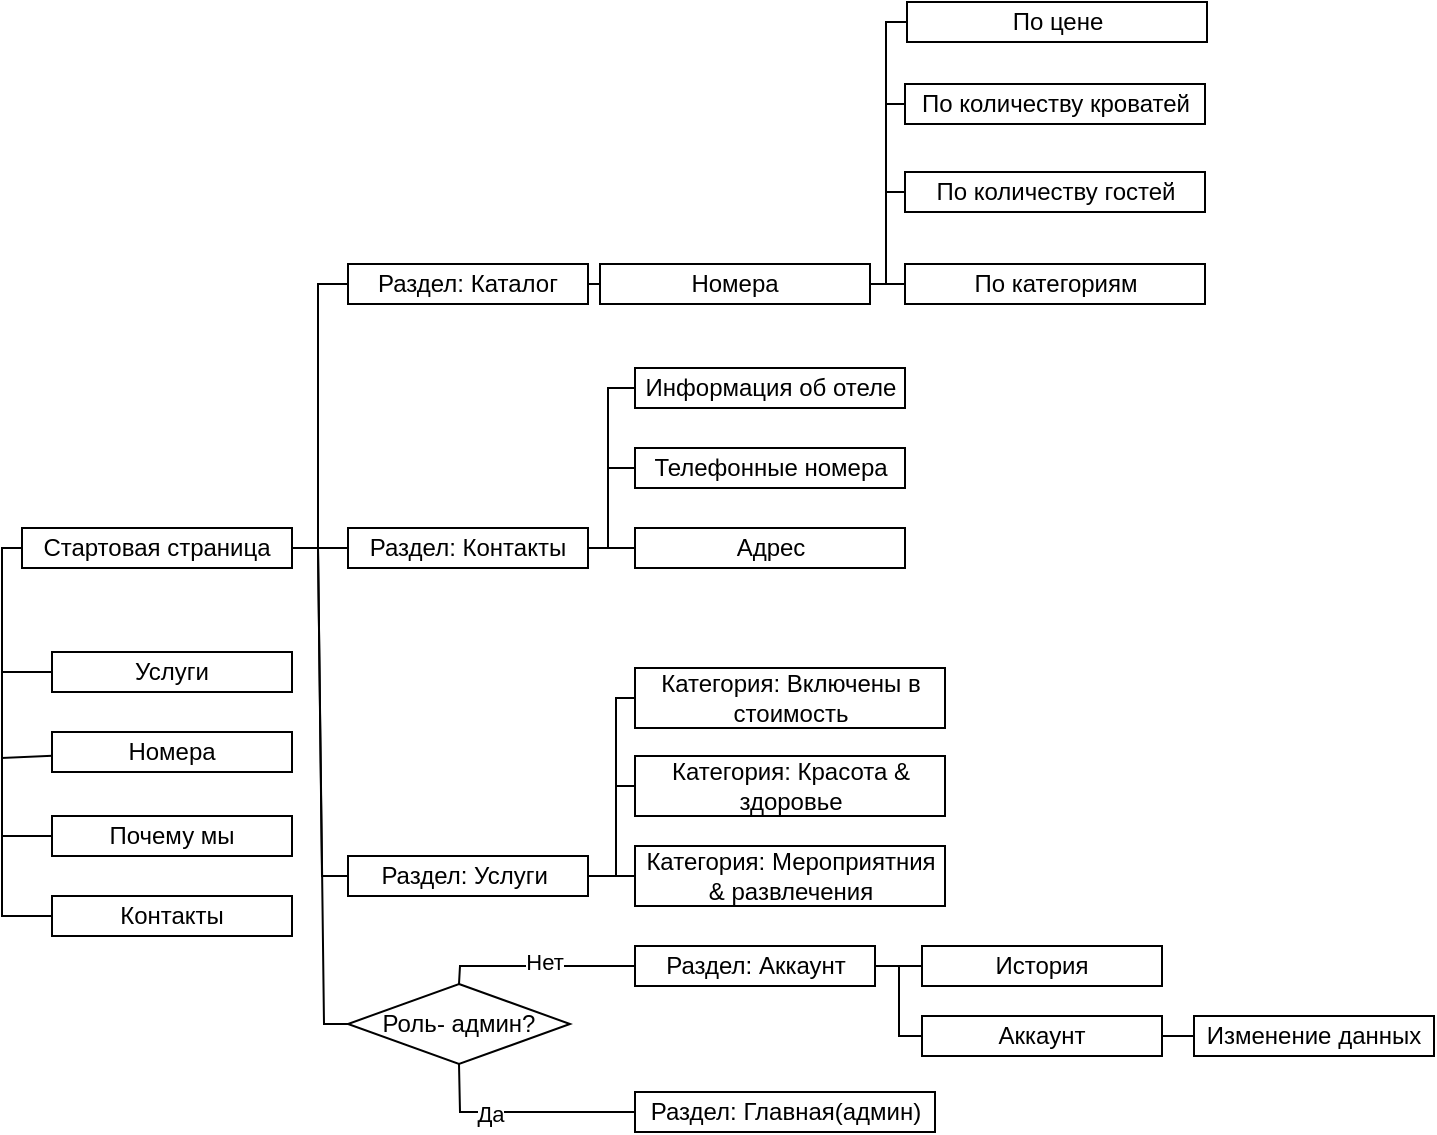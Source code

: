 <mxfile version="22.1.2" type="device" pages="4">
  <diagram name="Логическая (1)" id="8nunTRnJnk0Z7Gpdhql-">
    <mxGraphModel dx="1295" dy="768" grid="0" gridSize="10" guides="1" tooltips="1" connect="1" arrows="1" fold="1" page="1" pageScale="1" pageWidth="1169" pageHeight="827" math="0" shadow="0">
      <root>
        <mxCell id="0" />
        <mxCell id="1" parent="0" />
        <mxCell id="D01IqpzcgCZlbl3rqyAx-9" value="Номера" style="rounded=0;whiteSpace=wrap;html=1;" parent="1" vertex="1">
          <mxGeometry x="67" y="423" width="120" height="20" as="geometry" />
        </mxCell>
        <mxCell id="D01IqpzcgCZlbl3rqyAx-8" value="Почему мы" style="rounded=0;whiteSpace=wrap;html=1;" parent="1" vertex="1">
          <mxGeometry x="67" y="465" width="120" height="20" as="geometry" />
        </mxCell>
        <mxCell id="D01IqpzcgCZlbl3rqyAx-1" value="Стартовая страница" style="rounded=0;whiteSpace=wrap;html=1;" parent="1" vertex="1">
          <mxGeometry x="52" y="321" width="135" height="20" as="geometry" />
        </mxCell>
        <mxCell id="D01IqpzcgCZlbl3rqyAx-3" value="Раздел: Каталог" style="rounded=0;whiteSpace=wrap;html=1;" parent="1" vertex="1">
          <mxGeometry x="215" y="189" width="120" height="20" as="geometry" />
        </mxCell>
        <mxCell id="D01IqpzcgCZlbl3rqyAx-4" value="Раздел: Контакты" style="rounded=0;whiteSpace=wrap;html=1;" parent="1" vertex="1">
          <mxGeometry x="215" y="321" width="120" height="20" as="geometry" />
        </mxCell>
        <mxCell id="D01IqpzcgCZlbl3rqyAx-5" value="Раздел: Услуги&amp;nbsp;" style="rounded=0;whiteSpace=wrap;html=1;" parent="1" vertex="1">
          <mxGeometry x="215" y="485" width="120" height="20" as="geometry" />
        </mxCell>
        <mxCell id="D01IqpzcgCZlbl3rqyAx-7" value="Услуги" style="rounded=0;whiteSpace=wrap;html=1;" parent="1" vertex="1">
          <mxGeometry x="67" y="383" width="120" height="20" as="geometry" />
        </mxCell>
        <mxCell id="D01IqpzcgCZlbl3rqyAx-10" value="Контакты" style="rounded=0;whiteSpace=wrap;html=1;" parent="1" vertex="1">
          <mxGeometry x="67" y="505" width="120" height="20" as="geometry" />
        </mxCell>
        <mxCell id="D01IqpzcgCZlbl3rqyAx-11" value="Телефонные номера" style="rounded=0;whiteSpace=wrap;html=1;" parent="1" vertex="1">
          <mxGeometry x="358.5" y="281" width="135" height="20" as="geometry" />
        </mxCell>
        <mxCell id="D01IqpzcgCZlbl3rqyAx-12" value="Адрес" style="rounded=0;whiteSpace=wrap;html=1;" parent="1" vertex="1">
          <mxGeometry x="358.5" y="321" width="135" height="20" as="geometry" />
        </mxCell>
        <mxCell id="D01IqpzcgCZlbl3rqyAx-13" value="Категория: Включены в стоимость" style="rounded=0;whiteSpace=wrap;html=1;" parent="1" vertex="1">
          <mxGeometry x="358.5" y="391" width="155" height="30" as="geometry" />
        </mxCell>
        <mxCell id="D01IqpzcgCZlbl3rqyAx-14" value="Категория: Красота &amp;amp; здоровье" style="rounded=0;whiteSpace=wrap;html=1;" parent="1" vertex="1">
          <mxGeometry x="358.5" y="435" width="155" height="30" as="geometry" />
        </mxCell>
        <mxCell id="D01IqpzcgCZlbl3rqyAx-15" value="Категория: Мероприятния &amp;amp; развлечения" style="rounded=0;whiteSpace=wrap;html=1;" parent="1" vertex="1">
          <mxGeometry x="358.5" y="480" width="155" height="30" as="geometry" />
        </mxCell>
        <mxCell id="D01IqpzcgCZlbl3rqyAx-20" value="Раздел: Главная(админ)" style="rounded=0;whiteSpace=wrap;html=1;" parent="1" vertex="1">
          <mxGeometry x="358.5" y="603" width="150" height="20" as="geometry" />
        </mxCell>
        <mxCell id="D01IqpzcgCZlbl3rqyAx-21" value="Информация об отеле" style="rounded=0;whiteSpace=wrap;html=1;" parent="1" vertex="1">
          <mxGeometry x="358.5" y="241" width="135" height="20" as="geometry" />
        </mxCell>
        <mxCell id="D01IqpzcgCZlbl3rqyAx-25" value="" style="endArrow=none;html=1;rounded=0;entryX=0;entryY=0.5;entryDx=0;entryDy=0;" parent="1" source="D01IqpzcgCZlbl3rqyAx-1" target="D01IqpzcgCZlbl3rqyAx-4" edge="1">
          <mxGeometry width="50" height="50" relative="1" as="geometry">
            <mxPoint x="262" y="361" as="sourcePoint" />
            <mxPoint x="312" y="311" as="targetPoint" />
          </mxGeometry>
        </mxCell>
        <mxCell id="D01IqpzcgCZlbl3rqyAx-26" value="" style="endArrow=none;html=1;rounded=0;entryX=0;entryY=0.5;entryDx=0;entryDy=0;exitX=1;exitY=0.5;exitDx=0;exitDy=0;" parent="1" source="D01IqpzcgCZlbl3rqyAx-1" target="D01IqpzcgCZlbl3rqyAx-3" edge="1">
          <mxGeometry width="50" height="50" relative="1" as="geometry">
            <mxPoint x="269" y="304" as="sourcePoint" />
            <mxPoint x="319" y="254" as="targetPoint" />
            <Array as="points">
              <mxPoint x="200" y="331" />
              <mxPoint x="200" y="199" />
            </Array>
          </mxGeometry>
        </mxCell>
        <mxCell id="D01IqpzcgCZlbl3rqyAx-27" value="" style="endArrow=none;html=1;rounded=0;entryX=0;entryY=0.5;entryDx=0;entryDy=0;exitX=1;exitY=0.5;exitDx=0;exitDy=0;" parent="1" source="D01IqpzcgCZlbl3rqyAx-1" target="D01IqpzcgCZlbl3rqyAx-5" edge="1">
          <mxGeometry width="50" height="50" relative="1" as="geometry">
            <mxPoint x="247" y="390" as="sourcePoint" />
            <mxPoint x="297" y="340" as="targetPoint" />
            <Array as="points">
              <mxPoint x="200" y="331" />
              <mxPoint x="202" y="495" />
            </Array>
          </mxGeometry>
        </mxCell>
        <mxCell id="D01IqpzcgCZlbl3rqyAx-30" value="Номера" style="rounded=0;whiteSpace=wrap;html=1;" parent="1" vertex="1">
          <mxGeometry x="341" y="189" width="135" height="20" as="geometry" />
        </mxCell>
        <mxCell id="D01IqpzcgCZlbl3rqyAx-33" value="По количеству гостей" style="rounded=0;whiteSpace=wrap;html=1;" parent="1" vertex="1">
          <mxGeometry x="493.5" y="143" width="150" height="20" as="geometry" />
        </mxCell>
        <mxCell id="D01IqpzcgCZlbl3rqyAx-34" value="По категориям" style="rounded=0;whiteSpace=wrap;html=1;" parent="1" vertex="1">
          <mxGeometry x="493.5" y="189" width="150" height="20" as="geometry" />
        </mxCell>
        <mxCell id="D01IqpzcgCZlbl3rqyAx-35" value="По количеству кроватей" style="rounded=0;whiteSpace=wrap;html=1;" parent="1" vertex="1">
          <mxGeometry x="493.5" y="99" width="150" height="20" as="geometry" />
        </mxCell>
        <mxCell id="D01IqpzcgCZlbl3rqyAx-36" value="По цене" style="rounded=0;whiteSpace=wrap;html=1;" parent="1" vertex="1">
          <mxGeometry x="494.5" y="58" width="150" height="20" as="geometry" />
        </mxCell>
        <mxCell id="D01IqpzcgCZlbl3rqyAx-37" value="" style="endArrow=none;html=1;rounded=0;entryX=0;entryY=0.5;entryDx=0;entryDy=0;exitX=1;exitY=0.5;exitDx=0;exitDy=0;" parent="1" source="D01IqpzcgCZlbl3rqyAx-3" target="D01IqpzcgCZlbl3rqyAx-30" edge="1">
          <mxGeometry width="50" height="50" relative="1" as="geometry">
            <mxPoint x="314" y="374" as="sourcePoint" />
            <mxPoint x="364" y="324" as="targetPoint" />
          </mxGeometry>
        </mxCell>
        <mxCell id="D01IqpzcgCZlbl3rqyAx-38" value="" style="endArrow=none;html=1;rounded=0;entryX=0;entryY=0.5;entryDx=0;entryDy=0;exitX=1;exitY=0.5;exitDx=0;exitDy=0;" parent="1" source="D01IqpzcgCZlbl3rqyAx-4" target="D01IqpzcgCZlbl3rqyAx-21" edge="1">
          <mxGeometry width="50" height="50" relative="1" as="geometry">
            <mxPoint x="314" y="341" as="sourcePoint" />
            <mxPoint x="364" y="291" as="targetPoint" />
            <Array as="points">
              <mxPoint x="345" y="331" />
              <mxPoint x="345" y="251" />
            </Array>
          </mxGeometry>
        </mxCell>
        <mxCell id="D01IqpzcgCZlbl3rqyAx-39" value="" style="endArrow=none;html=1;rounded=0;entryX=0;entryY=0.5;entryDx=0;entryDy=0;exitX=1;exitY=0.5;exitDx=0;exitDy=0;" parent="1" source="D01IqpzcgCZlbl3rqyAx-4" target="D01IqpzcgCZlbl3rqyAx-11" edge="1">
          <mxGeometry width="50" height="50" relative="1" as="geometry">
            <mxPoint x="314" y="341" as="sourcePoint" />
            <mxPoint x="364" y="291" as="targetPoint" />
            <Array as="points">
              <mxPoint x="345" y="331" />
              <mxPoint x="345" y="291" />
            </Array>
          </mxGeometry>
        </mxCell>
        <mxCell id="D01IqpzcgCZlbl3rqyAx-42" value="" style="endArrow=none;html=1;rounded=0;entryX=0;entryY=0.5;entryDx=0;entryDy=0;exitX=1;exitY=0.5;exitDx=0;exitDy=0;" parent="1" source="D01IqpzcgCZlbl3rqyAx-4" target="D01IqpzcgCZlbl3rqyAx-12" edge="1">
          <mxGeometry width="50" height="50" relative="1" as="geometry">
            <mxPoint x="356" y="351" as="sourcePoint" />
            <mxPoint x="406" y="301" as="targetPoint" />
          </mxGeometry>
        </mxCell>
        <mxCell id="D01IqpzcgCZlbl3rqyAx-43" value="" style="endArrow=none;html=1;rounded=0;entryX=0;entryY=0.5;entryDx=0;entryDy=0;exitX=1;exitY=0.5;exitDx=0;exitDy=0;" parent="1" source="D01IqpzcgCZlbl3rqyAx-5" target="D01IqpzcgCZlbl3rqyAx-13" edge="1">
          <mxGeometry width="50" height="50" relative="1" as="geometry">
            <mxPoint x="353" y="454" as="sourcePoint" />
            <mxPoint x="403" y="404" as="targetPoint" />
            <Array as="points">
              <mxPoint x="349" y="495" />
              <mxPoint x="349" y="406" />
            </Array>
          </mxGeometry>
        </mxCell>
        <mxCell id="D01IqpzcgCZlbl3rqyAx-44" value="" style="endArrow=none;html=1;rounded=0;entryX=0;entryY=0.5;entryDx=0;entryDy=0;exitX=1;exitY=0.5;exitDx=0;exitDy=0;" parent="1" source="D01IqpzcgCZlbl3rqyAx-5" target="D01IqpzcgCZlbl3rqyAx-14" edge="1">
          <mxGeometry width="50" height="50" relative="1" as="geometry">
            <mxPoint x="353" y="454" as="sourcePoint" />
            <mxPoint x="403" y="404" as="targetPoint" />
            <Array as="points">
              <mxPoint x="349" y="495" />
              <mxPoint x="349" y="450" />
            </Array>
          </mxGeometry>
        </mxCell>
        <mxCell id="D01IqpzcgCZlbl3rqyAx-46" value="" style="endArrow=none;html=1;rounded=0;entryX=1;entryY=0.5;entryDx=0;entryDy=0;exitX=0;exitY=0.5;exitDx=0;exitDy=0;" parent="1" source="D01IqpzcgCZlbl3rqyAx-36" target="D01IqpzcgCZlbl3rqyAx-30" edge="1">
          <mxGeometry width="50" height="50" relative="1" as="geometry">
            <mxPoint x="549" y="289" as="sourcePoint" />
            <mxPoint x="599" y="239" as="targetPoint" />
            <Array as="points">
              <mxPoint x="484" y="68" />
              <mxPoint x="484" y="199" />
            </Array>
          </mxGeometry>
        </mxCell>
        <mxCell id="D01IqpzcgCZlbl3rqyAx-47" value="" style="endArrow=none;html=1;rounded=0;entryX=0;entryY=0.5;entryDx=0;entryDy=0;exitX=1;exitY=0.5;exitDx=0;exitDy=0;" parent="1" source="D01IqpzcgCZlbl3rqyAx-30" target="D01IqpzcgCZlbl3rqyAx-35" edge="1">
          <mxGeometry width="50" height="50" relative="1" as="geometry">
            <mxPoint x="523" y="185" as="sourcePoint" />
            <mxPoint x="573" y="135" as="targetPoint" />
            <Array as="points">
              <mxPoint x="484" y="199" />
              <mxPoint x="484" y="109" />
            </Array>
          </mxGeometry>
        </mxCell>
        <mxCell id="D01IqpzcgCZlbl3rqyAx-48" value="" style="endArrow=none;html=1;rounded=0;entryX=0;entryY=0.5;entryDx=0;entryDy=0;exitX=1;exitY=0.5;exitDx=0;exitDy=0;" parent="1" source="D01IqpzcgCZlbl3rqyAx-30" target="D01IqpzcgCZlbl3rqyAx-33" edge="1">
          <mxGeometry width="50" height="50" relative="1" as="geometry">
            <mxPoint x="523" y="185" as="sourcePoint" />
            <mxPoint x="573" y="135" as="targetPoint" />
            <Array as="points">
              <mxPoint x="484" y="199" />
              <mxPoint x="484" y="153" />
            </Array>
          </mxGeometry>
        </mxCell>
        <mxCell id="D01IqpzcgCZlbl3rqyAx-49" value="" style="endArrow=none;html=1;rounded=0;entryX=0;entryY=0.5;entryDx=0;entryDy=0;" parent="1" source="D01IqpzcgCZlbl3rqyAx-30" target="D01IqpzcgCZlbl3rqyAx-34" edge="1">
          <mxGeometry width="50" height="50" relative="1" as="geometry">
            <mxPoint x="523" y="185" as="sourcePoint" />
            <mxPoint x="573" y="135" as="targetPoint" />
          </mxGeometry>
        </mxCell>
        <mxCell id="D01IqpzcgCZlbl3rqyAx-50" value="" style="endArrow=none;html=1;rounded=0;entryX=0;entryY=0.5;entryDx=0;entryDy=0;exitX=0;exitY=0.5;exitDx=0;exitDy=0;" parent="1" source="D01IqpzcgCZlbl3rqyAx-10" target="D01IqpzcgCZlbl3rqyAx-1" edge="1">
          <mxGeometry width="50" height="50" relative="1" as="geometry">
            <mxPoint x="327" y="478" as="sourcePoint" />
            <mxPoint x="377" y="428" as="targetPoint" />
            <Array as="points">
              <mxPoint x="42" y="515" />
              <mxPoint x="42" y="331" />
            </Array>
          </mxGeometry>
        </mxCell>
        <mxCell id="D01IqpzcgCZlbl3rqyAx-51" value="" style="endArrow=none;html=1;rounded=0;entryX=0;entryY=0.5;entryDx=0;entryDy=0;exitX=0;exitY=0.5;exitDx=0;exitDy=0;" parent="1" source="D01IqpzcgCZlbl3rqyAx-8" target="D01IqpzcgCZlbl3rqyAx-1" edge="1">
          <mxGeometry width="50" height="50" relative="1" as="geometry">
            <mxPoint x="327" y="478" as="sourcePoint" />
            <mxPoint x="377" y="428" as="targetPoint" />
            <Array as="points">
              <mxPoint x="42" y="475" />
              <mxPoint x="42" y="331" />
            </Array>
          </mxGeometry>
        </mxCell>
        <mxCell id="D01IqpzcgCZlbl3rqyAx-52" value="" style="endArrow=none;html=1;rounded=0;entryX=0;entryY=0.5;entryDx=0;entryDy=0;exitX=0.002;exitY=0.592;exitDx=0;exitDy=0;exitPerimeter=0;" parent="1" source="D01IqpzcgCZlbl3rqyAx-9" target="D01IqpzcgCZlbl3rqyAx-1" edge="1">
          <mxGeometry width="50" height="50" relative="1" as="geometry">
            <mxPoint x="117" y="448" as="sourcePoint" />
            <mxPoint x="167" y="398" as="targetPoint" />
            <Array as="points">
              <mxPoint x="42" y="436" />
              <mxPoint x="42" y="331" />
            </Array>
          </mxGeometry>
        </mxCell>
        <mxCell id="D01IqpzcgCZlbl3rqyAx-53" value="" style="endArrow=none;html=1;rounded=0;entryX=0;entryY=0.5;entryDx=0;entryDy=0;exitX=0;exitY=0.5;exitDx=0;exitDy=0;" parent="1" source="D01IqpzcgCZlbl3rqyAx-7" target="D01IqpzcgCZlbl3rqyAx-1" edge="1">
          <mxGeometry width="50" height="50" relative="1" as="geometry">
            <mxPoint x="117" y="438" as="sourcePoint" />
            <mxPoint x="167" y="388" as="targetPoint" />
            <Array as="points">
              <mxPoint x="42" y="393" />
              <mxPoint x="42" y="331" />
            </Array>
          </mxGeometry>
        </mxCell>
        <mxCell id="D01IqpzcgCZlbl3rqyAx-54" value="" style="endArrow=none;html=1;rounded=0;exitX=1;exitY=0.5;exitDx=0;exitDy=0;" parent="1" source="D01IqpzcgCZlbl3rqyAx-5" target="D01IqpzcgCZlbl3rqyAx-15" edge="1">
          <mxGeometry width="50" height="50" relative="1" as="geometry">
            <mxPoint x="357" y="508" as="sourcePoint" />
            <mxPoint x="407" y="458" as="targetPoint" />
          </mxGeometry>
        </mxCell>
        <mxCell id="K7b8MULlgVrPVOa8IQEI-1" value="Аккаунт" style="rounded=0;whiteSpace=wrap;html=1;" vertex="1" parent="1">
          <mxGeometry x="502" y="565" width="120" height="20" as="geometry" />
        </mxCell>
        <mxCell id="K7b8MULlgVrPVOa8IQEI-2" value="История" style="rounded=0;whiteSpace=wrap;html=1;" vertex="1" parent="1">
          <mxGeometry x="502" y="530" width="120" height="20" as="geometry" />
        </mxCell>
        <mxCell id="K7b8MULlgVrPVOa8IQEI-3" value="Раздел: Аккаунт" style="rounded=0;whiteSpace=wrap;html=1;" vertex="1" parent="1">
          <mxGeometry x="358.5" y="530" width="120" height="20" as="geometry" />
        </mxCell>
        <mxCell id="K7b8MULlgVrPVOa8IQEI-4" value="Изменение данных" style="rounded=0;whiteSpace=wrap;html=1;" vertex="1" parent="1">
          <mxGeometry x="638" y="565" width="120" height="20" as="geometry" />
        </mxCell>
        <mxCell id="K7b8MULlgVrPVOa8IQEI-6" value="" style="endArrow=none;html=1;rounded=0;entryX=0;entryY=0.5;entryDx=0;entryDy=0;exitX=1;exitY=0.5;exitDx=0;exitDy=0;" edge="1" parent="1" source="K7b8MULlgVrPVOa8IQEI-3" target="K7b8MULlgVrPVOa8IQEI-1">
          <mxGeometry width="50" height="50" relative="1" as="geometry">
            <mxPoint x="545.5" y="581" as="sourcePoint" />
            <mxPoint x="595.5" y="531" as="targetPoint" />
            <Array as="points">
              <mxPoint x="490.5" y="540" />
              <mxPoint x="490.5" y="575" />
            </Array>
          </mxGeometry>
        </mxCell>
        <mxCell id="K7b8MULlgVrPVOa8IQEI-7" value="" style="endArrow=none;html=1;rounded=0;entryX=0;entryY=0.5;entryDx=0;entryDy=0;" edge="1" parent="1" source="K7b8MULlgVrPVOa8IQEI-3" target="K7b8MULlgVrPVOa8IQEI-2">
          <mxGeometry width="50" height="50" relative="1" as="geometry">
            <mxPoint x="545.5" y="581" as="sourcePoint" />
            <mxPoint x="595.5" y="531" as="targetPoint" />
          </mxGeometry>
        </mxCell>
        <mxCell id="K7b8MULlgVrPVOa8IQEI-8" value="" style="endArrow=none;html=1;rounded=0;entryX=0;entryY=0.5;entryDx=0;entryDy=0;" edge="1" parent="1" source="K7b8MULlgVrPVOa8IQEI-1" target="K7b8MULlgVrPVOa8IQEI-4">
          <mxGeometry width="50" height="50" relative="1" as="geometry">
            <mxPoint x="545.5" y="581" as="sourcePoint" />
            <mxPoint x="595.5" y="531" as="targetPoint" />
          </mxGeometry>
        </mxCell>
        <mxCell id="K7b8MULlgVrPVOa8IQEI-10" value="Роль- админ?" style="rhombus;whiteSpace=wrap;html=1;" vertex="1" parent="1">
          <mxGeometry x="215" y="549" width="111" height="40" as="geometry" />
        </mxCell>
        <mxCell id="K7b8MULlgVrPVOa8IQEI-11" value="" style="endArrow=none;html=1;rounded=0;exitX=0.5;exitY=0;exitDx=0;exitDy=0;entryX=0;entryY=0.5;entryDx=0;entryDy=0;" edge="1" parent="1" source="K7b8MULlgVrPVOa8IQEI-10" target="K7b8MULlgVrPVOa8IQEI-3">
          <mxGeometry width="50" height="50" relative="1" as="geometry">
            <mxPoint x="272" y="590" as="sourcePoint" />
            <mxPoint x="414" y="602" as="targetPoint" />
            <Array as="points">
              <mxPoint x="271" y="540" />
            </Array>
          </mxGeometry>
        </mxCell>
        <mxCell id="K7b8MULlgVrPVOa8IQEI-17" value="Нет" style="edgeLabel;html=1;align=center;verticalAlign=middle;resizable=0;points=[];" vertex="1" connectable="0" parent="K7b8MULlgVrPVOa8IQEI-11">
          <mxGeometry x="0.053" y="2" relative="1" as="geometry">
            <mxPoint as="offset" />
          </mxGeometry>
        </mxCell>
        <mxCell id="K7b8MULlgVrPVOa8IQEI-12" value="" style="endArrow=none;html=1;rounded=0;exitX=0.5;exitY=1;exitDx=0;exitDy=0;entryX=0;entryY=0.5;entryDx=0;entryDy=0;" edge="1" parent="1" source="K7b8MULlgVrPVOa8IQEI-10" target="D01IqpzcgCZlbl3rqyAx-20">
          <mxGeometry width="50" height="50" relative="1" as="geometry">
            <mxPoint x="215" y="650" as="sourcePoint" />
            <mxPoint x="312" y="639" as="targetPoint" />
            <Array as="points">
              <mxPoint x="271" y="613" />
            </Array>
          </mxGeometry>
        </mxCell>
        <mxCell id="K7b8MULlgVrPVOa8IQEI-18" value="Да" style="edgeLabel;html=1;align=center;verticalAlign=middle;resizable=0;points=[];" vertex="1" connectable="0" parent="K7b8MULlgVrPVOa8IQEI-12">
          <mxGeometry x="-0.302" y="-1" relative="1" as="geometry">
            <mxPoint as="offset" />
          </mxGeometry>
        </mxCell>
        <mxCell id="K7b8MULlgVrPVOa8IQEI-15" value="" style="endArrow=none;html=1;rounded=0;entryX=1;entryY=0.5;entryDx=0;entryDy=0;exitX=0;exitY=0.5;exitDx=0;exitDy=0;" edge="1" parent="1" source="K7b8MULlgVrPVOa8IQEI-10" target="D01IqpzcgCZlbl3rqyAx-1">
          <mxGeometry width="50" height="50" relative="1" as="geometry">
            <mxPoint x="404" y="387" as="sourcePoint" />
            <mxPoint x="454" y="337" as="targetPoint" />
            <Array as="points">
              <mxPoint x="203" y="569" />
              <mxPoint x="200" y="331" />
            </Array>
          </mxGeometry>
        </mxCell>
      </root>
    </mxGraphModel>
  </diagram>
  <diagram id="a3_cIhdeEmWWmTUoKWY6" name="Логическая (2)">
    <mxGraphModel dx="1036" dy="614" grid="0" gridSize="10" guides="1" tooltips="1" connect="1" arrows="1" fold="1" page="1" pageScale="1" pageWidth="1169" pageHeight="827" math="0" shadow="0">
      <root>
        <mxCell id="0" />
        <mxCell id="1" parent="0" />
        <mxCell id="GtCj5q631Aes_3D9QNSs-3" value="Стартовая страница" style="rounded=0;whiteSpace=wrap;html=1;" parent="1" vertex="1">
          <mxGeometry x="11" y="317" width="135" height="28" as="geometry" />
        </mxCell>
        <mxCell id="GtCj5q631Aes_3D9QNSs-4" value="Раздел: Каталог" style="rounded=0;whiteSpace=wrap;html=1;" parent="1" vertex="1">
          <mxGeometry x="234" y="152" width="120" height="28" as="geometry" />
        </mxCell>
        <mxCell id="GtCj5q631Aes_3D9QNSs-5" value="Раздел: Контакты" style="rounded=0;whiteSpace=wrap;html=1;" parent="1" vertex="1">
          <mxGeometry x="234" y="317" width="120" height="28" as="geometry" />
        </mxCell>
        <mxCell id="GtCj5q631Aes_3D9QNSs-6" value="Раздел: Услуги&amp;nbsp;" style="rounded=0;whiteSpace=wrap;html=1;" parent="1" vertex="1">
          <mxGeometry x="234" y="482" width="120" height="28" as="geometry" />
        </mxCell>
        <mxCell id="GtCj5q631Aes_3D9QNSs-9" value="Телефонные номера" style="rounded=0;whiteSpace=wrap;html=1;" parent="1" vertex="1">
          <mxGeometry x="397" y="277" width="135" height="28" as="geometry" />
        </mxCell>
        <mxCell id="GtCj5q631Aes_3D9QNSs-10" value="Адрес" style="rounded=0;whiteSpace=wrap;html=1;" parent="1" vertex="1">
          <mxGeometry x="397" y="317" width="135" height="28" as="geometry" />
        </mxCell>
        <mxCell id="GtCj5q631Aes_3D9QNSs-11" value="Категория: Включены в стоимость" style="rounded=0;whiteSpace=wrap;html=1;" parent="1" vertex="1">
          <mxGeometry x="397" y="391" width="155" height="30" as="geometry" />
        </mxCell>
        <mxCell id="GtCj5q631Aes_3D9QNSs-12" value="Категория: Красота &amp;amp; здоровье" style="rounded=0;whiteSpace=wrap;html=1;" parent="1" vertex="1">
          <mxGeometry x="397" y="435" width="155" height="30" as="geometry" />
        </mxCell>
        <mxCell id="GtCj5q631Aes_3D9QNSs-13" value="Категория: Мероприятния &amp;amp; развлечения" style="rounded=0;whiteSpace=wrap;html=1;" parent="1" vertex="1">
          <mxGeometry x="397" y="480" width="155" height="30" as="geometry" />
        </mxCell>
        <mxCell id="GtCj5q631Aes_3D9QNSs-14" value="Аккаунт" style="rounded=0;whiteSpace=wrap;html=1;" parent="1" vertex="1">
          <mxGeometry x="399.5" y="532" width="120" height="28" as="geometry" />
        </mxCell>
        <mxCell id="GtCj5q631Aes_3D9QNSs-15" value="История" style="rounded=0;whiteSpace=wrap;html=1;" parent="1" vertex="1">
          <mxGeometry x="398.5" y="575" width="120" height="28" as="geometry" />
        </mxCell>
        <mxCell id="GtCj5q631Aes_3D9QNSs-18" value="Раздел: Аккаунт" style="rounded=0;whiteSpace=wrap;html=1;" parent="1" vertex="1">
          <mxGeometry x="234" y="575" width="120" height="28" as="geometry" />
        </mxCell>
        <mxCell id="GtCj5q631Aes_3D9QNSs-19" value="Информация об отеле" style="rounded=0;whiteSpace=wrap;html=1;" parent="1" vertex="1">
          <mxGeometry x="397" y="237" width="135" height="28" as="geometry" />
        </mxCell>
        <mxCell id="GtCj5q631Aes_3D9QNSs-20" value="" style="endArrow=none;html=1;rounded=0;entryX=0;entryY=0.5;entryDx=0;entryDy=0;" parent="1" source="GtCj5q631Aes_3D9QNSs-3" target="GtCj5q631Aes_3D9QNSs-5" edge="1">
          <mxGeometry width="50" height="50" relative="1" as="geometry">
            <mxPoint x="253" y="361" as="sourcePoint" />
            <mxPoint x="303" y="311" as="targetPoint" />
          </mxGeometry>
        </mxCell>
        <mxCell id="GtCj5q631Aes_3D9QNSs-21" value="" style="endArrow=none;html=1;rounded=0;entryX=0;entryY=0.5;entryDx=0;entryDy=0;exitX=1;exitY=0.5;exitDx=0;exitDy=0;" parent="1" source="GtCj5q631Aes_3D9QNSs-3" target="GtCj5q631Aes_3D9QNSs-4" edge="1">
          <mxGeometry width="50" height="50" relative="1" as="geometry">
            <mxPoint x="260" y="304" as="sourcePoint" />
            <mxPoint x="310" y="254" as="targetPoint" />
            <Array as="points">
              <mxPoint x="191" y="331" />
              <mxPoint x="191" y="166" />
            </Array>
          </mxGeometry>
        </mxCell>
        <mxCell id="GtCj5q631Aes_3D9QNSs-22" value="" style="endArrow=none;html=1;rounded=0;entryX=0;entryY=0.5;entryDx=0;entryDy=0;exitX=1;exitY=0.5;exitDx=0;exitDy=0;" parent="1" source="GtCj5q631Aes_3D9QNSs-3" target="GtCj5q631Aes_3D9QNSs-6" edge="1">
          <mxGeometry width="50" height="50" relative="1" as="geometry">
            <mxPoint x="238" y="390" as="sourcePoint" />
            <mxPoint x="288" y="340" as="targetPoint" />
            <Array as="points">
              <mxPoint x="191" y="331" />
              <mxPoint x="193" y="496" />
            </Array>
          </mxGeometry>
        </mxCell>
        <mxCell id="GtCj5q631Aes_3D9QNSs-24" value="По количеству гостей" style="rounded=0;whiteSpace=wrap;html=1;" parent="1" vertex="1">
          <mxGeometry x="398.5" y="106" width="150" height="28" as="geometry" />
        </mxCell>
        <mxCell id="GtCj5q631Aes_3D9QNSs-25" value="По категориям" style="rounded=0;whiteSpace=wrap;html=1;" parent="1" vertex="1">
          <mxGeometry x="398.5" y="152" width="150" height="28" as="geometry" />
        </mxCell>
        <mxCell id="GtCj5q631Aes_3D9QNSs-26" value="По количеству кроватей" style="rounded=0;whiteSpace=wrap;html=1;" parent="1" vertex="1">
          <mxGeometry x="398.5" y="62" width="150" height="28" as="geometry" />
        </mxCell>
        <mxCell id="GtCj5q631Aes_3D9QNSs-27" value="По цене" style="rounded=0;whiteSpace=wrap;html=1;" parent="1" vertex="1">
          <mxGeometry x="399.5" y="21" width="150" height="28" as="geometry" />
        </mxCell>
        <mxCell id="GtCj5q631Aes_3D9QNSs-28" value="" style="endArrow=none;html=1;rounded=0;entryX=0;entryY=0.5;entryDx=0;entryDy=0;exitX=1;exitY=0.5;exitDx=0;exitDy=0;" parent="1" source="GtCj5q631Aes_3D9QNSs-4" edge="1">
          <mxGeometry width="50" height="50" relative="1" as="geometry">
            <mxPoint x="314" y="341" as="sourcePoint" />
            <mxPoint x="397" y="166" as="targetPoint" />
          </mxGeometry>
        </mxCell>
        <mxCell id="GtCj5q631Aes_3D9QNSs-29" value="" style="endArrow=none;html=1;rounded=0;entryX=0;entryY=0.5;entryDx=0;entryDy=0;exitX=1;exitY=0.5;exitDx=0;exitDy=0;" parent="1" source="GtCj5q631Aes_3D9QNSs-5" target="GtCj5q631Aes_3D9QNSs-19" edge="1">
          <mxGeometry width="50" height="50" relative="1" as="geometry">
            <mxPoint x="314" y="341" as="sourcePoint" />
            <mxPoint x="364" y="291" as="targetPoint" />
            <Array as="points">
              <mxPoint x="375" y="331" />
              <mxPoint x="375" y="251" />
            </Array>
          </mxGeometry>
        </mxCell>
        <mxCell id="GtCj5q631Aes_3D9QNSs-30" value="" style="endArrow=none;html=1;rounded=0;entryX=0;entryY=0.5;entryDx=0;entryDy=0;exitX=1;exitY=0.5;exitDx=0;exitDy=0;" parent="1" source="GtCj5q631Aes_3D9QNSs-5" target="GtCj5q631Aes_3D9QNSs-9" edge="1">
          <mxGeometry width="50" height="50" relative="1" as="geometry">
            <mxPoint x="314" y="341" as="sourcePoint" />
            <mxPoint x="364" y="291" as="targetPoint" />
            <Array as="points">
              <mxPoint x="375" y="331" />
              <mxPoint x="375" y="291" />
            </Array>
          </mxGeometry>
        </mxCell>
        <mxCell id="GtCj5q631Aes_3D9QNSs-31" value="" style="endArrow=none;html=1;rounded=0;entryX=0;entryY=0.5;entryDx=0;entryDy=0;exitX=1;exitY=0.5;exitDx=0;exitDy=0;" parent="1" source="GtCj5q631Aes_3D9QNSs-5" target="GtCj5q631Aes_3D9QNSs-10" edge="1">
          <mxGeometry width="50" height="50" relative="1" as="geometry">
            <mxPoint x="356" y="351" as="sourcePoint" />
            <mxPoint x="406" y="301" as="targetPoint" />
          </mxGeometry>
        </mxCell>
        <mxCell id="GtCj5q631Aes_3D9QNSs-32" value="" style="endArrow=none;html=1;rounded=0;entryX=0;entryY=0.5;entryDx=0;entryDy=0;exitX=1;exitY=0.5;exitDx=0;exitDy=0;" parent="1" source="GtCj5q631Aes_3D9QNSs-6" target="GtCj5q631Aes_3D9QNSs-11" edge="1">
          <mxGeometry width="50" height="50" relative="1" as="geometry">
            <mxPoint x="353" y="454" as="sourcePoint" />
            <mxPoint x="403" y="404" as="targetPoint" />
            <Array as="points">
              <mxPoint x="378" y="496" />
              <mxPoint x="378" y="406" />
            </Array>
          </mxGeometry>
        </mxCell>
        <mxCell id="GtCj5q631Aes_3D9QNSs-33" value="" style="endArrow=none;html=1;rounded=0;entryX=0;entryY=0.5;entryDx=0;entryDy=0;exitX=1;exitY=0.5;exitDx=0;exitDy=0;" parent="1" source="GtCj5q631Aes_3D9QNSs-6" target="GtCj5q631Aes_3D9QNSs-12" edge="1">
          <mxGeometry width="50" height="50" relative="1" as="geometry">
            <mxPoint x="353" y="454" as="sourcePoint" />
            <mxPoint x="403" y="404" as="targetPoint" />
            <Array as="points">
              <mxPoint x="378" y="496" />
              <mxPoint x="378" y="450" />
            </Array>
          </mxGeometry>
        </mxCell>
        <mxCell id="GtCj5q631Aes_3D9QNSs-34" value="" style="endArrow=none;html=1;rounded=0;entryX=1;entryY=0.5;entryDx=0;entryDy=0;exitX=0;exitY=0.5;exitDx=0;exitDy=0;" parent="1" source="GtCj5q631Aes_3D9QNSs-27" edge="1">
          <mxGeometry width="50" height="50" relative="1" as="geometry">
            <mxPoint x="438" y="256" as="sourcePoint" />
            <mxPoint x="365" y="166" as="targetPoint" />
            <Array as="points">
              <mxPoint x="373" y="35" />
              <mxPoint x="373" y="166" />
            </Array>
          </mxGeometry>
        </mxCell>
        <mxCell id="GtCj5q631Aes_3D9QNSs-35" value="" style="endArrow=none;html=1;rounded=0;entryX=0;entryY=0.5;entryDx=0;entryDy=0;exitX=1;exitY=0.5;exitDx=0;exitDy=0;" parent="1" target="GtCj5q631Aes_3D9QNSs-26" edge="1">
          <mxGeometry width="50" height="50" relative="1" as="geometry">
            <mxPoint x="365" y="166" as="sourcePoint" />
            <mxPoint x="462" y="102" as="targetPoint" />
            <Array as="points">
              <mxPoint x="373" y="166" />
              <mxPoint x="373" y="76" />
            </Array>
          </mxGeometry>
        </mxCell>
        <mxCell id="GtCj5q631Aes_3D9QNSs-36" value="" style="endArrow=none;html=1;rounded=0;entryX=0;entryY=0.5;entryDx=0;entryDy=0;exitX=1;exitY=0.5;exitDx=0;exitDy=0;" parent="1" target="GtCj5q631Aes_3D9QNSs-24" edge="1">
          <mxGeometry width="50" height="50" relative="1" as="geometry">
            <mxPoint x="365" y="166" as="sourcePoint" />
            <mxPoint x="462" y="102" as="targetPoint" />
            <Array as="points">
              <mxPoint x="373" y="166" />
              <mxPoint x="373" y="120" />
            </Array>
          </mxGeometry>
        </mxCell>
        <mxCell id="GtCj5q631Aes_3D9QNSs-37" value="" style="endArrow=none;html=1;rounded=0;entryX=0;entryY=0.5;entryDx=0;entryDy=0;" parent="1" target="GtCj5q631Aes_3D9QNSs-25" edge="1">
          <mxGeometry width="50" height="50" relative="1" as="geometry">
            <mxPoint x="365" y="166" as="sourcePoint" />
            <mxPoint x="462" y="102" as="targetPoint" />
          </mxGeometry>
        </mxCell>
        <mxCell id="GtCj5q631Aes_3D9QNSs-42" value="" style="endArrow=none;html=1;rounded=0;exitX=1;exitY=0.5;exitDx=0;exitDy=0;" parent="1" source="GtCj5q631Aes_3D9QNSs-6" target="GtCj5q631Aes_3D9QNSs-13" edge="1">
          <mxGeometry width="50" height="50" relative="1" as="geometry">
            <mxPoint x="357" y="508" as="sourcePoint" />
            <mxPoint x="407" y="458" as="targetPoint" />
          </mxGeometry>
        </mxCell>
        <mxCell id="8yKywceKJuqImcvjTiU0-3" value="Изменение данных" style="rounded=0;whiteSpace=wrap;html=1;" parent="1" vertex="1">
          <mxGeometry x="559" y="532" width="120" height="28" as="geometry" />
        </mxCell>
        <mxCell id="8yKywceKJuqImcvjTiU0-4" value="" style="endArrow=none;html=1;rounded=0;entryX=1;entryY=0.5;entryDx=0;entryDy=0;exitX=0;exitY=0.5;exitDx=0;exitDy=0;" parent="1" source="GtCj5q631Aes_3D9QNSs-18" target="GtCj5q631Aes_3D9QNSs-3" edge="1">
          <mxGeometry width="50" height="50" relative="1" as="geometry">
            <mxPoint x="416" y="503" as="sourcePoint" />
            <mxPoint x="466" y="453" as="targetPoint" />
            <Array as="points">
              <mxPoint x="194" y="589" />
              <mxPoint x="191" y="331" />
            </Array>
          </mxGeometry>
        </mxCell>
        <mxCell id="8yKywceKJuqImcvjTiU0-5" value="" style="endArrow=none;html=1;rounded=0;entryX=0;entryY=0.5;entryDx=0;entryDy=0;exitX=1;exitY=0.5;exitDx=0;exitDy=0;" parent="1" source="GtCj5q631Aes_3D9QNSs-18" target="GtCj5q631Aes_3D9QNSs-14" edge="1">
          <mxGeometry width="50" height="50" relative="1" as="geometry">
            <mxPoint x="393" y="596" as="sourcePoint" />
            <mxPoint x="443" y="546" as="targetPoint" />
            <Array as="points">
              <mxPoint x="376" y="589" />
              <mxPoint x="376" y="546" />
            </Array>
          </mxGeometry>
        </mxCell>
        <mxCell id="8yKywceKJuqImcvjTiU0-6" value="" style="endArrow=none;html=1;rounded=0;entryX=0;entryY=0.5;entryDx=0;entryDy=0;" parent="1" source="GtCj5q631Aes_3D9QNSs-18" target="GtCj5q631Aes_3D9QNSs-15" edge="1">
          <mxGeometry width="50" height="50" relative="1" as="geometry">
            <mxPoint x="393" y="596" as="sourcePoint" />
            <mxPoint x="443" y="546" as="targetPoint" />
          </mxGeometry>
        </mxCell>
        <mxCell id="8yKywceKJuqImcvjTiU0-7" value="" style="endArrow=none;html=1;rounded=0;entryX=0;entryY=0.5;entryDx=0;entryDy=0;" parent="1" source="GtCj5q631Aes_3D9QNSs-14" target="8yKywceKJuqImcvjTiU0-3" edge="1">
          <mxGeometry width="50" height="50" relative="1" as="geometry">
            <mxPoint x="393" y="596" as="sourcePoint" />
            <mxPoint x="443" y="546" as="targetPoint" />
          </mxGeometry>
        </mxCell>
      </root>
    </mxGraphModel>
  </diagram>
  <diagram id="pVM-gn2nZFb3K0M7gVxG" name="Физическая">
    <mxGraphModel dx="1909" dy="1144" grid="0" gridSize="10" guides="1" tooltips="1" connect="1" arrows="1" fold="1" page="1" pageScale="1" pageWidth="827" pageHeight="1169" math="0" shadow="0">
      <root>
        <mxCell id="0" />
        <mxCell id="1" parent="0" />
        <mxCell id="lA73tTkBRhyWHe-zrsxG-1" value="/admin" style="shape=folder;fontStyle=1;spacingTop=10;tabWidth=40;tabHeight=14;tabPosition=left;html=1;whiteSpace=wrap;" parent="1" vertex="1">
          <mxGeometry x="263" y="32" width="70" height="50" as="geometry" />
        </mxCell>
        <mxCell id="lA73tTkBRhyWHe-zrsxG-2" value="/css" style="shape=folder;fontStyle=1;spacingTop=10;tabWidth=40;tabHeight=14;tabPosition=left;html=1;whiteSpace=wrap;" parent="1" vertex="1">
          <mxGeometry x="250" y="173" width="70" height="50" as="geometry" />
        </mxCell>
        <mxCell id="lA73tTkBRhyWHe-zrsxG-3" value="/database" style="shape=folder;fontStyle=1;spacingTop=10;tabWidth=40;tabHeight=14;tabPosition=left;html=1;whiteSpace=wrap;" parent="1" vertex="1">
          <mxGeometry x="254" y="247" width="70" height="50" as="geometry" />
        </mxCell>
        <mxCell id="lA73tTkBRhyWHe-zrsxG-6" value="/js" style="shape=folder;fontStyle=1;spacingTop=10;tabWidth=40;tabHeight=14;tabPosition=left;html=1;whiteSpace=wrap;" parent="1" vertex="1">
          <mxGeometry x="254" y="406" width="70" height="50" as="geometry" />
        </mxCell>
        <mxCell id="lA73tTkBRhyWHe-zrsxG-7" value="/user" style="shape=folder;fontStyle=1;spacingTop=10;tabWidth=40;tabHeight=14;tabPosition=left;html=1;whiteSpace=wrap;" parent="1" vertex="1">
          <mxGeometry x="254" y="490" width="70" height="50" as="geometry" />
        </mxCell>
        <mxCell id="lA73tTkBRhyWHe-zrsxG-8" value="/lion" style="shape=folder;fontStyle=1;spacingTop=10;tabWidth=40;tabHeight=14;tabPosition=left;html=1;whiteSpace=wrap;" parent="1" vertex="1">
          <mxGeometry x="118" y="195" width="70" height="50" as="geometry" />
        </mxCell>
        <mxCell id="fQ_rrwtPmn1DH9PQR-Kl-2" value="style.css" style="html=1;whiteSpace=wrap;" parent="1" vertex="1">
          <mxGeometry x="354" y="195" width="120" height="20" as="geometry" />
        </mxCell>
        <mxCell id="fQ_rrwtPmn1DH9PQR-Kl-4" value="" style="endArrow=none;html=1;rounded=0;entryX=0;entryY=0.5;entryDx=0;entryDy=0;exitX=0;exitY=0;exitDx=70;exitDy=32;exitPerimeter=0;" parent="1" source="lA73tTkBRhyWHe-zrsxG-2" target="fQ_rrwtPmn1DH9PQR-Kl-2" edge="1">
          <mxGeometry width="50" height="50" relative="1" as="geometry">
            <mxPoint x="427" y="378" as="sourcePoint" />
            <mxPoint x="477" y="328" as="targetPoint" />
          </mxGeometry>
        </mxCell>
        <mxCell id="fQ_rrwtPmn1DH9PQR-Kl-5" value="sign.js" style="rounded=0;whiteSpace=wrap;html=1;" parent="1" vertex="1">
          <mxGeometry x="354" y="414" width="120" height="20" as="geometry" />
        </mxCell>
        <mxCell id="fQ_rrwtPmn1DH9PQR-Kl-6" value="eye.js" style="rounded=0;whiteSpace=wrap;html=1;" parent="1" vertex="1">
          <mxGeometry x="354" y="446" width="120" height="20" as="geometry" />
        </mxCell>
        <mxCell id="fQ_rrwtPmn1DH9PQR-Kl-8" value="" style="endArrow=none;html=1;rounded=0;exitX=0;exitY=0;exitDx=70;exitDy=32;exitPerimeter=0;entryX=0;entryY=0.5;entryDx=0;entryDy=0;" parent="1" source="lA73tTkBRhyWHe-zrsxG-6" target="fQ_rrwtPmn1DH9PQR-Kl-5" edge="1">
          <mxGeometry width="50" height="50" relative="1" as="geometry">
            <mxPoint x="328" y="554" as="sourcePoint" />
            <mxPoint x="378" y="504" as="targetPoint" />
            <Array as="points">
              <mxPoint x="335" y="438" />
              <mxPoint x="335" y="424" />
            </Array>
          </mxGeometry>
        </mxCell>
        <mxCell id="fQ_rrwtPmn1DH9PQR-Kl-9" value="" style="endArrow=none;html=1;rounded=0;exitX=0;exitY=0;exitDx=70;exitDy=32;exitPerimeter=0;" parent="1" source="lA73tTkBRhyWHe-zrsxG-6" target="fQ_rrwtPmn1DH9PQR-Kl-6" edge="1">
          <mxGeometry width="50" height="50" relative="1" as="geometry">
            <mxPoint x="328" y="554" as="sourcePoint" />
            <mxPoint x="378" y="504" as="targetPoint" />
            <Array as="points">
              <mxPoint x="335" y="438" />
              <mxPoint x="335" y="457" />
            </Array>
          </mxGeometry>
        </mxCell>
        <mxCell id="fQ_rrwtPmn1DH9PQR-Kl-10" value="" style="endArrow=none;html=1;rounded=0;entryX=0;entryY=0;entryDx=70;entryDy=32;entryPerimeter=0;exitX=0;exitY=0;exitDx=0;exitDy=32;exitPerimeter=0;" parent="1" source="lA73tTkBRhyWHe-zrsxG-7" target="lA73tTkBRhyWHe-zrsxG-8" edge="1">
          <mxGeometry width="50" height="50" relative="1" as="geometry">
            <mxPoint x="296" y="427" as="sourcePoint" />
            <mxPoint x="346" y="377" as="targetPoint" />
            <Array as="points">
              <mxPoint x="215" y="522" />
              <mxPoint x="215" y="227" />
            </Array>
          </mxGeometry>
        </mxCell>
        <mxCell id="fQ_rrwtPmn1DH9PQR-Kl-11" value="" style="endArrow=none;html=1;rounded=0;entryX=0;entryY=0;entryDx=70;entryDy=32;entryPerimeter=0;exitX=0;exitY=0;exitDx=0;exitDy=32;exitPerimeter=0;" parent="1" source="lA73tTkBRhyWHe-zrsxG-6" target="lA73tTkBRhyWHe-zrsxG-8" edge="1">
          <mxGeometry width="50" height="50" relative="1" as="geometry">
            <mxPoint x="296" y="427" as="sourcePoint" />
            <mxPoint x="346" y="377" as="targetPoint" />
            <Array as="points">
              <mxPoint x="215" y="438" />
              <mxPoint x="215" y="227" />
            </Array>
          </mxGeometry>
        </mxCell>
        <mxCell id="fQ_rrwtPmn1DH9PQR-Kl-14" value="" style="endArrow=none;html=1;rounded=0;entryX=0;entryY=0;entryDx=70;entryDy=32;entryPerimeter=0;exitX=0;exitY=0;exitDx=0;exitDy=32;exitPerimeter=0;" parent="1" source="lA73tTkBRhyWHe-zrsxG-3" target="lA73tTkBRhyWHe-zrsxG-8" edge="1">
          <mxGeometry width="50" height="50" relative="1" as="geometry">
            <mxPoint x="296" y="427" as="sourcePoint" />
            <mxPoint x="346" y="377" as="targetPoint" />
            <Array as="points">
              <mxPoint x="215" y="279" />
              <mxPoint x="215" y="227" />
            </Array>
          </mxGeometry>
        </mxCell>
        <mxCell id="fQ_rrwtPmn1DH9PQR-Kl-15" value="" style="endArrow=none;html=1;rounded=0;entryX=0;entryY=0;entryDx=70;entryDy=32;entryPerimeter=0;exitX=0;exitY=0;exitDx=0;exitDy=32;exitPerimeter=0;" parent="1" source="lA73tTkBRhyWHe-zrsxG-2" target="lA73tTkBRhyWHe-zrsxG-8" edge="1">
          <mxGeometry width="50" height="50" relative="1" as="geometry">
            <mxPoint x="296" y="427" as="sourcePoint" />
            <mxPoint x="346" y="377" as="targetPoint" />
            <Array as="points">
              <mxPoint x="215" y="205" />
              <mxPoint x="215" y="227" />
            </Array>
          </mxGeometry>
        </mxCell>
        <mxCell id="fQ_rrwtPmn1DH9PQR-Kl-16" value="" style="endArrow=none;html=1;rounded=0;entryX=0;entryY=0;entryDx=70;entryDy=32;entryPerimeter=0;exitX=0;exitY=0;exitDx=0;exitDy=32;exitPerimeter=0;" parent="1" source="lA73tTkBRhyWHe-zrsxG-1" target="lA73tTkBRhyWHe-zrsxG-8" edge="1">
          <mxGeometry width="50" height="50" relative="1" as="geometry">
            <mxPoint x="296" y="427" as="sourcePoint" />
            <mxPoint x="346" y="377" as="targetPoint" />
            <Array as="points">
              <mxPoint x="215" y="65" />
              <mxPoint x="215" y="227" />
            </Array>
          </mxGeometry>
        </mxCell>
        <mxCell id="0xD_nfv4ZaP-FgudfZBP-1" value="action-book.php" style="rounded=0;whiteSpace=wrap;html=1;" parent="1" vertex="1">
          <mxGeometry x="359" y="36" width="120" height="20" as="geometry" />
        </mxCell>
        <mxCell id="0xD_nfv4ZaP-FgudfZBP-2" value="changeUser.php" style="rounded=0;whiteSpace=wrap;html=1;" parent="1" vertex="1">
          <mxGeometry x="489" y="56" width="120" height="20" as="geometry" />
        </mxCell>
        <mxCell id="0xD_nfv4ZaP-FgudfZBP-3" value="deleteRoom.php" style="rounded=0;whiteSpace=wrap;html=1;" parent="1" vertex="1">
          <mxGeometry x="359" y="82" width="120" height="20" as="geometry" />
        </mxCell>
        <mxCell id="0xD_nfv4ZaP-FgudfZBP-4" value="changeUser.php" style="rounded=0;whiteSpace=wrap;html=1;" parent="1" vertex="1">
          <mxGeometry x="489" y="102" width="120" height="20" as="geometry" />
        </mxCell>
        <mxCell id="0xD_nfv4ZaP-FgudfZBP-5" value="index.php" style="rounded=0;whiteSpace=wrap;html=1;" parent="1" vertex="1">
          <mxGeometry x="359" y="122" width="120" height="20" as="geometry" />
        </mxCell>
        <mxCell id="0xD_nfv4ZaP-FgudfZBP-6" value="updateRoom.php" style="rounded=0;whiteSpace=wrap;html=1;" parent="1" vertex="1">
          <mxGeometry x="489" y="142" width="120" height="20" as="geometry" />
        </mxCell>
        <mxCell id="0xD_nfv4ZaP-FgudfZBP-7" value="Admin_change.php" style="rounded=0;whiteSpace=wrap;html=1;" parent="1" vertex="1">
          <mxGeometry x="354" y="249" width="120" height="20" as="geometry" />
        </mxCell>
        <mxCell id="0xD_nfv4ZaP-FgudfZBP-8" value="Admin_info.php" style="rounded=0;whiteSpace=wrap;html=1;" parent="1" vertex="1">
          <mxGeometry x="489" y="269" width="120" height="20" as="geometry" />
        </mxCell>
        <mxCell id="0xD_nfv4ZaP-FgudfZBP-9" value="Connect.php" style="rounded=0;whiteSpace=wrap;html=1;" parent="1" vertex="1">
          <mxGeometry x="354" y="289" width="120" height="20" as="geometry" />
        </mxCell>
        <mxCell id="0xD_nfv4ZaP-FgudfZBP-10" value="Rooms.php" style="rounded=0;whiteSpace=wrap;html=1;" parent="1" vertex="1">
          <mxGeometry x="489" y="309" width="120" height="20" as="geometry" />
        </mxCell>
        <mxCell id="0xD_nfv4ZaP-FgudfZBP-11" value="Search.php" style="rounded=0;whiteSpace=wrap;html=1;" parent="1" vertex="1">
          <mxGeometry x="354" y="329" width="120" height="20" as="geometry" />
        </mxCell>
        <mxCell id="0xD_nfv4ZaP-FgudfZBP-12" value="Services.php" style="rounded=0;whiteSpace=wrap;html=1;" parent="1" vertex="1">
          <mxGeometry x="489" y="349" width="120" height="20" as="geometry" />
        </mxCell>
        <mxCell id="0xD_nfv4ZaP-FgudfZBP-13" value="User.php" style="rounded=0;whiteSpace=wrap;html=1;" parent="1" vertex="1">
          <mxGeometry x="354" y="369" width="120" height="20" as="geometry" />
        </mxCell>
        <mxCell id="0xD_nfv4ZaP-FgudfZBP-14" value="changeAcc-db.php" style="rounded=0;whiteSpace=wrap;html=1;" parent="1" vertex="1">
          <mxGeometry x="354" y="490" width="150" height="20" as="geometry" />
        </mxCell>
        <mxCell id="0xD_nfv4ZaP-FgudfZBP-15" value="loginPassChange-db.php" style="rounded=0;whiteSpace=wrap;html=1;" parent="1" vertex="1">
          <mxGeometry x="516" y="510" width="150" height="20" as="geometry" />
        </mxCell>
        <mxCell id="0xD_nfv4ZaP-FgudfZBP-16" value="signin-db.php" style="rounded=0;whiteSpace=wrap;html=1;" parent="1" vertex="1">
          <mxGeometry x="354" y="530" width="150" height="20" as="geometry" />
        </mxCell>
        <mxCell id="0xD_nfv4ZaP-FgudfZBP-17" value="signup-db.php" style="rounded=0;whiteSpace=wrap;html=1;" parent="1" vertex="1">
          <mxGeometry x="516" y="550" width="150" height="20" as="geometry" />
        </mxCell>
        <mxCell id="0xD_nfv4ZaP-FgudfZBP-22" value="account.php" style="rounded=0;whiteSpace=wrap;html=1;" parent="1" vertex="1">
          <mxGeometry x="254" y="584" width="120" height="20" as="geometry" />
        </mxCell>
        <mxCell id="0xD_nfv4ZaP-FgudfZBP-23" value="catalog.php" style="rounded=0;whiteSpace=wrap;html=1;" parent="1" vertex="1">
          <mxGeometry x="384" y="602" width="120" height="20" as="geometry" />
        </mxCell>
        <mxCell id="0xD_nfv4ZaP-FgudfZBP-24" value="changeAcc.php" style="rounded=0;whiteSpace=wrap;html=1;" parent="1" vertex="1">
          <mxGeometry x="254" y="622" width="120" height="20" as="geometry" />
        </mxCell>
        <mxCell id="0xD_nfv4ZaP-FgudfZBP-25" value="contacts.php" style="rounded=0;whiteSpace=wrap;html=1;" parent="1" vertex="1">
          <mxGeometry x="384" y="642" width="120" height="20" as="geometry" />
        </mxCell>
        <mxCell id="0xD_nfv4ZaP-FgudfZBP-26" value="exit.php" style="rounded=0;whiteSpace=wrap;html=1;" parent="1" vertex="1">
          <mxGeometry x="254" y="662" width="120" height="20" as="geometry" />
        </mxCell>
        <mxCell id="0xD_nfv4ZaP-FgudfZBP-27" value="footer.php" style="rounded=0;whiteSpace=wrap;html=1;" parent="1" vertex="1">
          <mxGeometry x="384" y="682" width="120" height="20" as="geometry" />
        </mxCell>
        <mxCell id="0xD_nfv4ZaP-FgudfZBP-28" value="changeAcc.php" style="rounded=0;whiteSpace=wrap;html=1;" parent="1" vertex="1">
          <mxGeometry x="254" y="702" width="120" height="20" as="geometry" />
        </mxCell>
        <mxCell id="0xD_nfv4ZaP-FgudfZBP-29" value="header.php" style="rounded=0;whiteSpace=wrap;html=1;" parent="1" vertex="1">
          <mxGeometry x="384" y="722" width="120" height="20" as="geometry" />
        </mxCell>
        <mxCell id="0xD_nfv4ZaP-FgudfZBP-30" value="index.php" style="rounded=0;whiteSpace=wrap;html=1;" parent="1" vertex="1">
          <mxGeometry x="254" y="742" width="120" height="20" as="geometry" />
        </mxCell>
        <mxCell id="0xD_nfv4ZaP-FgudfZBP-31" value="loginPassChange.php" style="rounded=0;whiteSpace=wrap;html=1;" parent="1" vertex="1">
          <mxGeometry x="384" y="760" width="120" height="20" as="geometry" />
        </mxCell>
        <mxCell id="0xD_nfv4ZaP-FgudfZBP-32" value="room.php" style="rounded=0;whiteSpace=wrap;html=1;" parent="1" vertex="1">
          <mxGeometry x="254" y="780" width="120" height="20" as="geometry" />
        </mxCell>
        <mxCell id="0xD_nfv4ZaP-FgudfZBP-33" value="services.php" style="rounded=0;whiteSpace=wrap;html=1;" parent="1" vertex="1">
          <mxGeometry x="384" y="800" width="120" height="20" as="geometry" />
        </mxCell>
        <mxCell id="0xD_nfv4ZaP-FgudfZBP-38" value="" style="endArrow=none;html=1;rounded=0;entryX=0;entryY=0.5;entryDx=0;entryDy=0;exitX=0;exitY=0;exitDx=70;exitDy=32;exitPerimeter=0;" parent="1" source="lA73tTkBRhyWHe-zrsxG-1" target="0xD_nfv4ZaP-FgudfZBP-1" edge="1">
          <mxGeometry width="50" height="50" relative="1" as="geometry">
            <mxPoint x="436" y="160" as="sourcePoint" />
            <mxPoint x="486" y="110" as="targetPoint" />
            <Array as="points">
              <mxPoint x="345" y="64" />
              <mxPoint x="345" y="46" />
            </Array>
          </mxGeometry>
        </mxCell>
        <mxCell id="0xD_nfv4ZaP-FgudfZBP-39" value="" style="endArrow=none;html=1;rounded=0;entryX=-0.002;entryY=0.368;entryDx=0;entryDy=0;exitX=0;exitY=0;exitDx=70;exitDy=32;exitPerimeter=0;entryPerimeter=0;" parent="1" source="lA73tTkBRhyWHe-zrsxG-1" target="0xD_nfv4ZaP-FgudfZBP-2" edge="1">
          <mxGeometry width="50" height="50" relative="1" as="geometry">
            <mxPoint x="436" y="160" as="sourcePoint" />
            <mxPoint x="486" y="110" as="targetPoint" />
          </mxGeometry>
        </mxCell>
        <mxCell id="0xD_nfv4ZaP-FgudfZBP-40" value="" style="endArrow=none;html=1;rounded=0;entryX=0;entryY=0.5;entryDx=0;entryDy=0;exitX=0;exitY=0;exitDx=70;exitDy=32;exitPerimeter=0;" parent="1" source="lA73tTkBRhyWHe-zrsxG-1" target="0xD_nfv4ZaP-FgudfZBP-3" edge="1">
          <mxGeometry width="50" height="50" relative="1" as="geometry">
            <mxPoint x="436" y="160" as="sourcePoint" />
            <mxPoint x="486" y="110" as="targetPoint" />
            <Array as="points">
              <mxPoint x="345" y="64" />
              <mxPoint x="345" y="92" />
            </Array>
          </mxGeometry>
        </mxCell>
        <mxCell id="0xD_nfv4ZaP-FgudfZBP-41" value="" style="endArrow=none;html=1;rounded=0;entryX=0;entryY=0.5;entryDx=0;entryDy=0;exitX=0;exitY=0;exitDx=70;exitDy=32;exitPerimeter=0;" parent="1" source="lA73tTkBRhyWHe-zrsxG-1" target="0xD_nfv4ZaP-FgudfZBP-4" edge="1">
          <mxGeometry width="50" height="50" relative="1" as="geometry">
            <mxPoint x="436" y="160" as="sourcePoint" />
            <mxPoint x="486" y="110" as="targetPoint" />
            <Array as="points">
              <mxPoint x="345" y="64" />
              <mxPoint x="345" y="112" />
            </Array>
          </mxGeometry>
        </mxCell>
        <mxCell id="0xD_nfv4ZaP-FgudfZBP-43" value="" style="endArrow=none;html=1;rounded=0;exitX=0;exitY=0;exitDx=70;exitDy=32;exitPerimeter=0;entryX=0;entryY=0.5;entryDx=0;entryDy=0;" parent="1" source="lA73tTkBRhyWHe-zrsxG-1" target="0xD_nfv4ZaP-FgudfZBP-5" edge="1">
          <mxGeometry width="50" height="50" relative="1" as="geometry">
            <mxPoint x="436" y="160" as="sourcePoint" />
            <mxPoint x="486" y="110" as="targetPoint" />
            <Array as="points">
              <mxPoint x="345" y="64" />
              <mxPoint x="345" y="132" />
            </Array>
          </mxGeometry>
        </mxCell>
        <mxCell id="0xD_nfv4ZaP-FgudfZBP-45" value="" style="endArrow=none;html=1;rounded=0;exitX=0;exitY=0.5;exitDx=0;exitDy=0;entryX=0;entryY=0;entryDx=70;entryDy=32;entryPerimeter=0;" parent="1" source="0xD_nfv4ZaP-FgudfZBP-6" target="lA73tTkBRhyWHe-zrsxG-1" edge="1">
          <mxGeometry width="50" height="50" relative="1" as="geometry">
            <mxPoint x="436" y="160" as="sourcePoint" />
            <mxPoint x="486" y="110" as="targetPoint" />
            <Array as="points">
              <mxPoint x="345" y="151" />
              <mxPoint x="345" y="64" />
            </Array>
          </mxGeometry>
        </mxCell>
        <mxCell id="0xD_nfv4ZaP-FgudfZBP-46" value="" style="endArrow=none;html=1;rounded=0;entryX=0;entryY=0.5;entryDx=0;entryDy=0;exitX=0;exitY=0;exitDx=70;exitDy=32;exitPerimeter=0;" parent="1" source="lA73tTkBRhyWHe-zrsxG-3" target="0xD_nfv4ZaP-FgudfZBP-7" edge="1">
          <mxGeometry width="50" height="50" relative="1" as="geometry">
            <mxPoint x="377" y="318" as="sourcePoint" />
            <mxPoint x="427" y="268" as="targetPoint" />
            <Array as="points">
              <mxPoint x="338" y="279" />
              <mxPoint x="338" y="259" />
            </Array>
          </mxGeometry>
        </mxCell>
        <mxCell id="0xD_nfv4ZaP-FgudfZBP-47" value="" style="endArrow=none;html=1;rounded=0;entryX=0;entryY=0;entryDx=70;entryDy=32;entryPerimeter=0;exitX=0;exitY=0.5;exitDx=0;exitDy=0;" parent="1" source="0xD_nfv4ZaP-FgudfZBP-9" target="lA73tTkBRhyWHe-zrsxG-3" edge="1">
          <mxGeometry width="50" height="50" relative="1" as="geometry">
            <mxPoint x="341" y="310" as="sourcePoint" />
            <mxPoint x="391" y="260" as="targetPoint" />
            <Array as="points">
              <mxPoint x="338" y="299" />
              <mxPoint x="338" y="279" />
            </Array>
          </mxGeometry>
        </mxCell>
        <mxCell id="0xD_nfv4ZaP-FgudfZBP-48" value="" style="endArrow=none;html=1;rounded=0;entryX=0;entryY=0;entryDx=70;entryDy=32;entryPerimeter=0;exitX=0;exitY=0.5;exitDx=0;exitDy=0;" parent="1" source="0xD_nfv4ZaP-FgudfZBP-11" target="lA73tTkBRhyWHe-zrsxG-3" edge="1">
          <mxGeometry width="50" height="50" relative="1" as="geometry">
            <mxPoint x="382" y="323" as="sourcePoint" />
            <mxPoint x="432" y="273" as="targetPoint" />
            <Array as="points">
              <mxPoint x="338" y="339" />
              <mxPoint x="338" y="279" />
            </Array>
          </mxGeometry>
        </mxCell>
        <mxCell id="0xD_nfv4ZaP-FgudfZBP-49" value="" style="endArrow=none;html=1;rounded=0;exitX=0;exitY=0.5;exitDx=0;exitDy=0;entryX=0;entryY=0;entryDx=70;entryDy=32;entryPerimeter=0;" parent="1" source="0xD_nfv4ZaP-FgudfZBP-13" target="lA73tTkBRhyWHe-zrsxG-3" edge="1">
          <mxGeometry width="50" height="50" relative="1" as="geometry">
            <mxPoint x="339" y="350" as="sourcePoint" />
            <mxPoint x="389" y="300" as="targetPoint" />
            <Array as="points">
              <mxPoint x="338" y="379" />
              <mxPoint x="338" y="279" />
            </Array>
          </mxGeometry>
        </mxCell>
        <mxCell id="0xD_nfv4ZaP-FgudfZBP-50" value="" style="endArrow=none;html=1;rounded=0;entryX=0;entryY=0.5;entryDx=0;entryDy=0;exitX=0;exitY=0;exitDx=70;exitDy=32;exitPerimeter=0;" parent="1" source="lA73tTkBRhyWHe-zrsxG-3" target="0xD_nfv4ZaP-FgudfZBP-8" edge="1">
          <mxGeometry width="50" height="50" relative="1" as="geometry">
            <mxPoint x="413" y="277" as="sourcePoint" />
            <mxPoint x="463" y="227" as="targetPoint" />
          </mxGeometry>
        </mxCell>
        <mxCell id="0xD_nfv4ZaP-FgudfZBP-51" value="" style="endArrow=none;html=1;rounded=0;entryX=0;entryY=0.5;entryDx=0;entryDy=0;exitX=0;exitY=0;exitDx=70;exitDy=32;exitPerimeter=0;" parent="1" source="lA73tTkBRhyWHe-zrsxG-3" target="0xD_nfv4ZaP-FgudfZBP-10" edge="1">
          <mxGeometry width="50" height="50" relative="1" as="geometry">
            <mxPoint x="413" y="277" as="sourcePoint" />
            <mxPoint x="463" y="227" as="targetPoint" />
            <Array as="points">
              <mxPoint x="338" y="279" />
              <mxPoint x="338" y="319" />
            </Array>
          </mxGeometry>
        </mxCell>
        <mxCell id="0xD_nfv4ZaP-FgudfZBP-52" value="" style="endArrow=none;html=1;rounded=0;entryX=0;entryY=0.5;entryDx=0;entryDy=0;exitX=0;exitY=0;exitDx=70;exitDy=32;exitPerimeter=0;" parent="1" source="lA73tTkBRhyWHe-zrsxG-3" target="0xD_nfv4ZaP-FgudfZBP-12" edge="1">
          <mxGeometry width="50" height="50" relative="1" as="geometry">
            <mxPoint x="437" y="327" as="sourcePoint" />
            <mxPoint x="487" y="277" as="targetPoint" />
            <Array as="points">
              <mxPoint x="338" y="279" />
              <mxPoint x="338" y="359" />
            </Array>
          </mxGeometry>
        </mxCell>
        <mxCell id="0xD_nfv4ZaP-FgudfZBP-53" value="" style="endArrow=none;html=1;rounded=0;entryX=0;entryY=0.5;entryDx=0;entryDy=0;exitX=0;exitY=0;exitDx=70;exitDy=32;exitPerimeter=0;" parent="1" target="0xD_nfv4ZaP-FgudfZBP-14" edge="1">
          <mxGeometry width="50" height="50" relative="1" as="geometry">
            <mxPoint x="324" y="520" as="sourcePoint" />
            <mxPoint x="553" y="386" as="targetPoint" />
            <Array as="points">
              <mxPoint x="335" y="520" />
              <mxPoint x="335" y="500" />
            </Array>
          </mxGeometry>
        </mxCell>
        <mxCell id="0xD_nfv4ZaP-FgudfZBP-54" value="" style="endArrow=none;html=1;rounded=0;entryX=0;entryY=0.5;entryDx=0;entryDy=0;exitX=0;exitY=0;exitDx=70;exitDy=32;exitPerimeter=0;" parent="1" target="0xD_nfv4ZaP-FgudfZBP-15" edge="1">
          <mxGeometry width="50" height="50" relative="1" as="geometry">
            <mxPoint x="324" y="520" as="sourcePoint" />
            <mxPoint x="450" y="438" as="targetPoint" />
          </mxGeometry>
        </mxCell>
        <mxCell id="0xD_nfv4ZaP-FgudfZBP-55" value="" style="endArrow=none;html=1;rounded=0;entryX=0;entryY=0.5;entryDx=0;entryDy=0;exitX=0;exitY=0;exitDx=70;exitDy=32;exitPerimeter=0;" parent="1" target="0xD_nfv4ZaP-FgudfZBP-17" edge="1">
          <mxGeometry width="50" height="50" relative="1" as="geometry">
            <mxPoint x="324" y="520" as="sourcePoint" />
            <mxPoint x="450" y="438" as="targetPoint" />
            <Array as="points">
              <mxPoint x="335" y="520" />
              <mxPoint x="335" y="560" />
            </Array>
          </mxGeometry>
        </mxCell>
        <mxCell id="0xD_nfv4ZaP-FgudfZBP-56" value="" style="endArrow=none;html=1;rounded=0;entryX=0;entryY=0.5;entryDx=0;entryDy=0;exitX=0;exitY=0;exitDx=70;exitDy=32;exitPerimeter=0;" parent="1" target="0xD_nfv4ZaP-FgudfZBP-16" edge="1">
          <mxGeometry width="50" height="50" relative="1" as="geometry">
            <mxPoint x="324" y="520" as="sourcePoint" />
            <mxPoint x="450" y="438" as="targetPoint" />
            <Array as="points">
              <mxPoint x="335" y="520" />
              <mxPoint x="335" y="540" />
            </Array>
          </mxGeometry>
        </mxCell>
        <mxCell id="l5TyYbMOentAlzLH5ZDp-2" value="" style="endArrow=none;html=1;rounded=0;entryX=0;entryY=0;entryDx=70;entryDy=32;entryPerimeter=0;exitX=0;exitY=0.5;exitDx=0;exitDy=0;" edge="1" parent="1" source="0xD_nfv4ZaP-FgudfZBP-22" target="lA73tTkBRhyWHe-zrsxG-8">
          <mxGeometry width="50" height="50" relative="1" as="geometry">
            <mxPoint x="400" y="585" as="sourcePoint" />
            <mxPoint x="450" y="535" as="targetPoint" />
            <Array as="points">
              <mxPoint x="215" y="594" />
              <mxPoint x="215" y="227" />
            </Array>
          </mxGeometry>
        </mxCell>
        <mxCell id="l5TyYbMOentAlzLH5ZDp-3" value="" style="endArrow=none;html=1;rounded=0;entryX=0;entryY=0;entryDx=70;entryDy=32;entryPerimeter=0;exitX=0;exitY=0.5;exitDx=0;exitDy=0;" edge="1" parent="1" source="0xD_nfv4ZaP-FgudfZBP-23" target="lA73tTkBRhyWHe-zrsxG-8">
          <mxGeometry width="50" height="50" relative="1" as="geometry">
            <mxPoint x="400" y="585" as="sourcePoint" />
            <mxPoint x="450" y="535" as="targetPoint" />
            <Array as="points">
              <mxPoint x="215" y="612" />
              <mxPoint x="215" y="227" />
            </Array>
          </mxGeometry>
        </mxCell>
        <mxCell id="l5TyYbMOentAlzLH5ZDp-4" value="" style="endArrow=none;html=1;rounded=0;entryX=0;entryY=0;entryDx=70;entryDy=32;entryPerimeter=0;exitX=0;exitY=0.5;exitDx=0;exitDy=0;" edge="1" parent="1" source="0xD_nfv4ZaP-FgudfZBP-24" target="lA73tTkBRhyWHe-zrsxG-8">
          <mxGeometry width="50" height="50" relative="1" as="geometry">
            <mxPoint x="400" y="585" as="sourcePoint" />
            <mxPoint x="450" y="535" as="targetPoint" />
            <Array as="points">
              <mxPoint x="215" y="632" />
              <mxPoint x="215" y="227" />
            </Array>
          </mxGeometry>
        </mxCell>
        <mxCell id="l5TyYbMOentAlzLH5ZDp-5" value="" style="endArrow=none;html=1;rounded=0;entryX=0;entryY=0;entryDx=70;entryDy=32;entryPerimeter=0;exitX=0;exitY=0.5;exitDx=0;exitDy=0;" edge="1" parent="1" source="0xD_nfv4ZaP-FgudfZBP-26" target="lA73tTkBRhyWHe-zrsxG-8">
          <mxGeometry width="50" height="50" relative="1" as="geometry">
            <mxPoint x="400" y="573" as="sourcePoint" />
            <mxPoint x="450" y="523" as="targetPoint" />
            <Array as="points">
              <mxPoint x="215" y="672" />
              <mxPoint x="215" y="227" />
            </Array>
          </mxGeometry>
        </mxCell>
        <mxCell id="l5TyYbMOentAlzLH5ZDp-6" value="" style="endArrow=none;html=1;rounded=0;entryX=0;entryY=0;entryDx=70;entryDy=32;entryPerimeter=0;exitX=0;exitY=0.5;exitDx=0;exitDy=0;" edge="1" parent="1" source="0xD_nfv4ZaP-FgudfZBP-25" target="lA73tTkBRhyWHe-zrsxG-8">
          <mxGeometry width="50" height="50" relative="1" as="geometry">
            <mxPoint x="400" y="573" as="sourcePoint" />
            <mxPoint x="450" y="523" as="targetPoint" />
            <Array as="points">
              <mxPoint x="215" y="652" />
              <mxPoint x="215" y="227" />
            </Array>
          </mxGeometry>
        </mxCell>
        <mxCell id="l5TyYbMOentAlzLH5ZDp-7" value="" style="endArrow=none;html=1;rounded=0;entryX=0;entryY=0;entryDx=70;entryDy=32;entryPerimeter=0;exitX=0;exitY=0.5;exitDx=0;exitDy=0;" edge="1" parent="1" source="0xD_nfv4ZaP-FgudfZBP-28" target="lA73tTkBRhyWHe-zrsxG-8">
          <mxGeometry width="50" height="50" relative="1" as="geometry">
            <mxPoint x="400" y="573" as="sourcePoint" />
            <mxPoint x="450" y="523" as="targetPoint" />
            <Array as="points">
              <mxPoint x="215" y="712" />
              <mxPoint x="215" y="227" />
            </Array>
          </mxGeometry>
        </mxCell>
        <mxCell id="l5TyYbMOentAlzLH5ZDp-8" value="" style="endArrow=none;html=1;rounded=0;entryX=0;entryY=0;entryDx=70;entryDy=32;entryPerimeter=0;exitX=0;exitY=0.5;exitDx=0;exitDy=0;" edge="1" parent="1" source="0xD_nfv4ZaP-FgudfZBP-27" target="lA73tTkBRhyWHe-zrsxG-8">
          <mxGeometry width="50" height="50" relative="1" as="geometry">
            <mxPoint x="400" y="573" as="sourcePoint" />
            <mxPoint x="450" y="523" as="targetPoint" />
            <Array as="points">
              <mxPoint x="215" y="692" />
              <mxPoint x="215" y="227" />
            </Array>
          </mxGeometry>
        </mxCell>
        <mxCell id="l5TyYbMOentAlzLH5ZDp-9" value="" style="endArrow=none;html=1;rounded=0;entryX=0;entryY=0;entryDx=70;entryDy=32;entryPerimeter=0;exitX=0;exitY=0.5;exitDx=0;exitDy=0;" edge="1" parent="1" source="0xD_nfv4ZaP-FgudfZBP-29" target="lA73tTkBRhyWHe-zrsxG-8">
          <mxGeometry width="50" height="50" relative="1" as="geometry">
            <mxPoint x="400" y="573" as="sourcePoint" />
            <mxPoint x="450" y="523" as="targetPoint" />
            <Array as="points">
              <mxPoint x="215" y="732" />
              <mxPoint x="215" y="227" />
            </Array>
          </mxGeometry>
        </mxCell>
        <mxCell id="l5TyYbMOentAlzLH5ZDp-10" value="" style="endArrow=none;html=1;rounded=0;entryX=0;entryY=0;entryDx=70;entryDy=32;entryPerimeter=0;exitX=0;exitY=0.5;exitDx=0;exitDy=0;" edge="1" parent="1" source="0xD_nfv4ZaP-FgudfZBP-30" target="lA73tTkBRhyWHe-zrsxG-8">
          <mxGeometry width="50" height="50" relative="1" as="geometry">
            <mxPoint x="400" y="573" as="sourcePoint" />
            <mxPoint x="450" y="523" as="targetPoint" />
            <Array as="points">
              <mxPoint x="215" y="752" />
              <mxPoint x="215" y="227" />
            </Array>
          </mxGeometry>
        </mxCell>
        <mxCell id="l5TyYbMOentAlzLH5ZDp-11" value="" style="endArrow=none;html=1;rounded=0;entryX=0;entryY=0;entryDx=70;entryDy=32;entryPerimeter=0;exitX=0;exitY=0.5;exitDx=0;exitDy=0;" edge="1" parent="1" source="0xD_nfv4ZaP-FgudfZBP-31" target="lA73tTkBRhyWHe-zrsxG-8">
          <mxGeometry width="50" height="50" relative="1" as="geometry">
            <mxPoint x="400" y="573" as="sourcePoint" />
            <mxPoint x="450" y="523" as="targetPoint" />
            <Array as="points">
              <mxPoint x="215" y="770" />
              <mxPoint x="215" y="227" />
            </Array>
          </mxGeometry>
        </mxCell>
        <mxCell id="l5TyYbMOentAlzLH5ZDp-12" value="" style="endArrow=none;html=1;rounded=0;entryX=0;entryY=0.5;entryDx=0;entryDy=0;exitX=0;exitY=0;exitDx=70;exitDy=32;exitPerimeter=0;" edge="1" parent="1" source="lA73tTkBRhyWHe-zrsxG-8" target="0xD_nfv4ZaP-FgudfZBP-32">
          <mxGeometry width="50" height="50" relative="1" as="geometry">
            <mxPoint x="400" y="573" as="sourcePoint" />
            <mxPoint x="450" y="523" as="targetPoint" />
            <Array as="points">
              <mxPoint x="215" y="227" />
              <mxPoint x="215" y="790" />
            </Array>
          </mxGeometry>
        </mxCell>
        <mxCell id="l5TyYbMOentAlzLH5ZDp-13" value="" style="endArrow=none;html=1;rounded=0;entryX=0;entryY=0;entryDx=70;entryDy=32;entryPerimeter=0;exitX=0;exitY=0.5;exitDx=0;exitDy=0;" edge="1" parent="1" source="0xD_nfv4ZaP-FgudfZBP-33" target="lA73tTkBRhyWHe-zrsxG-8">
          <mxGeometry width="50" height="50" relative="1" as="geometry">
            <mxPoint x="400" y="573" as="sourcePoint" />
            <mxPoint x="450" y="523" as="targetPoint" />
            <Array as="points">
              <mxPoint x="215" y="810" />
              <mxPoint x="215" y="227" />
            </Array>
          </mxGeometry>
        </mxCell>
      </root>
    </mxGraphModel>
  </diagram>
  <diagram id="NusuJD4zQj1WwCSWVlON" name="описание модулей(классов)">
    <mxGraphModel dx="847" dy="722" grid="1" gridSize="10" guides="1" tooltips="1" connect="1" arrows="1" fold="1" page="1" pageScale="1" pageWidth="1169" pageHeight="827" math="0" shadow="0">
      <root>
        <mxCell id="0" />
        <mxCell id="1" parent="0" />
        <mxCell id="C0V2lCpHL401xugNpOcu-12" style="edgeStyle=orthogonalEdgeStyle;rounded=0;orthogonalLoop=1;jettySize=auto;html=1;exitX=1;exitY=0.5;exitDx=0;exitDy=0;entryX=0;entryY=0.5;entryDx=0;entryDy=0;" parent="1" source="C0V2lCpHL401xugNpOcu-1" target="C0V2lCpHL401xugNpOcu-6" edge="1">
          <mxGeometry relative="1" as="geometry" />
        </mxCell>
        <mxCell id="C0V2lCpHL401xugNpOcu-13" style="edgeStyle=orthogonalEdgeStyle;rounded=0;orthogonalLoop=1;jettySize=auto;html=1;exitX=1;exitY=0.5;exitDx=0;exitDy=0;entryX=0;entryY=0.5;entryDx=0;entryDy=0;" parent="1" source="C0V2lCpHL401xugNpOcu-1" target="C0V2lCpHL401xugNpOcu-5" edge="1">
          <mxGeometry relative="1" as="geometry" />
        </mxCell>
        <mxCell id="C0V2lCpHL401xugNpOcu-14" style="edgeStyle=orthogonalEdgeStyle;rounded=0;orthogonalLoop=1;jettySize=auto;html=1;" parent="1" source="C0V2lCpHL401xugNpOcu-1" target="C0V2lCpHL401xugNpOcu-3" edge="1">
          <mxGeometry relative="1" as="geometry" />
        </mxCell>
        <mxCell id="C0V2lCpHL401xugNpOcu-15" style="edgeStyle=orthogonalEdgeStyle;rounded=0;orthogonalLoop=1;jettySize=auto;html=1;entryX=0;entryY=0.5;entryDx=0;entryDy=0;" parent="1" source="C0V2lCpHL401xugNpOcu-1" target="C0V2lCpHL401xugNpOcu-2" edge="1">
          <mxGeometry relative="1" as="geometry" />
        </mxCell>
        <mxCell id="C0V2lCpHL401xugNpOcu-16" style="edgeStyle=orthogonalEdgeStyle;rounded=0;orthogonalLoop=1;jettySize=auto;html=1;entryX=0;entryY=0.5;entryDx=0;entryDy=0;" parent="1" source="C0V2lCpHL401xugNpOcu-1" target="C0V2lCpHL401xugNpOcu-8" edge="1">
          <mxGeometry relative="1" as="geometry" />
        </mxCell>
        <mxCell id="C0V2lCpHL401xugNpOcu-17" style="edgeStyle=orthogonalEdgeStyle;rounded=0;orthogonalLoop=1;jettySize=auto;html=1;entryX=0;entryY=0.5;entryDx=0;entryDy=0;" parent="1" source="C0V2lCpHL401xugNpOcu-1" target="C0V2lCpHL401xugNpOcu-7" edge="1">
          <mxGeometry relative="1" as="geometry" />
        </mxCell>
        <mxCell id="C0V2lCpHL401xugNpOcu-1" value="Connect" style="rounded=0;whiteSpace=wrap;html=1;" parent="1" vertex="1">
          <mxGeometry x="40" y="250" width="120" height="30" as="geometry" />
        </mxCell>
        <mxCell id="C0V2lCpHL401xugNpOcu-2" value="User" style="rounded=0;whiteSpace=wrap;html=1;" parent="1" vertex="1">
          <mxGeometry x="200" y="360" width="120" height="20" as="geometry" />
        </mxCell>
        <mxCell id="C0V2lCpHL401xugNpOcu-3" value="Rooms" style="rounded=0;whiteSpace=wrap;html=1;" parent="1" vertex="1">
          <mxGeometry x="200" y="240" width="120" height="20" as="geometry" />
        </mxCell>
        <mxCell id="C0V2lCpHL401xugNpOcu-5" value="Services" style="rounded=0;whiteSpace=wrap;html=1;" parent="1" vertex="1">
          <mxGeometry x="200" y="120" width="120" height="20" as="geometry" />
        </mxCell>
        <mxCell id="C0V2lCpHL401xugNpOcu-6" value="Search" style="rounded=0;whiteSpace=wrap;html=1;" parent="1" vertex="1">
          <mxGeometry x="200" width="120" height="20" as="geometry" />
        </mxCell>
        <mxCell id="C0V2lCpHL401xugNpOcu-7" value="Admin_change" style="rounded=0;whiteSpace=wrap;html=1;" parent="1" vertex="1">
          <mxGeometry x="200" y="600" width="120" height="20" as="geometry" />
        </mxCell>
        <mxCell id="C0V2lCpHL401xugNpOcu-8" value="Admin_info" style="rounded=0;whiteSpace=wrap;html=1;" parent="1" vertex="1">
          <mxGeometry x="200" y="480" width="120" height="20" as="geometry" />
        </mxCell>
        <mxCell id="C0V2lCpHL401xugNpOcu-18" value="" style="rounded=0;whiteSpace=wrap;html=1;" parent="1" vertex="1">
          <mxGeometry x="350" width="120" height="20" as="geometry" />
        </mxCell>
      </root>
    </mxGraphModel>
  </diagram>
</mxfile>
